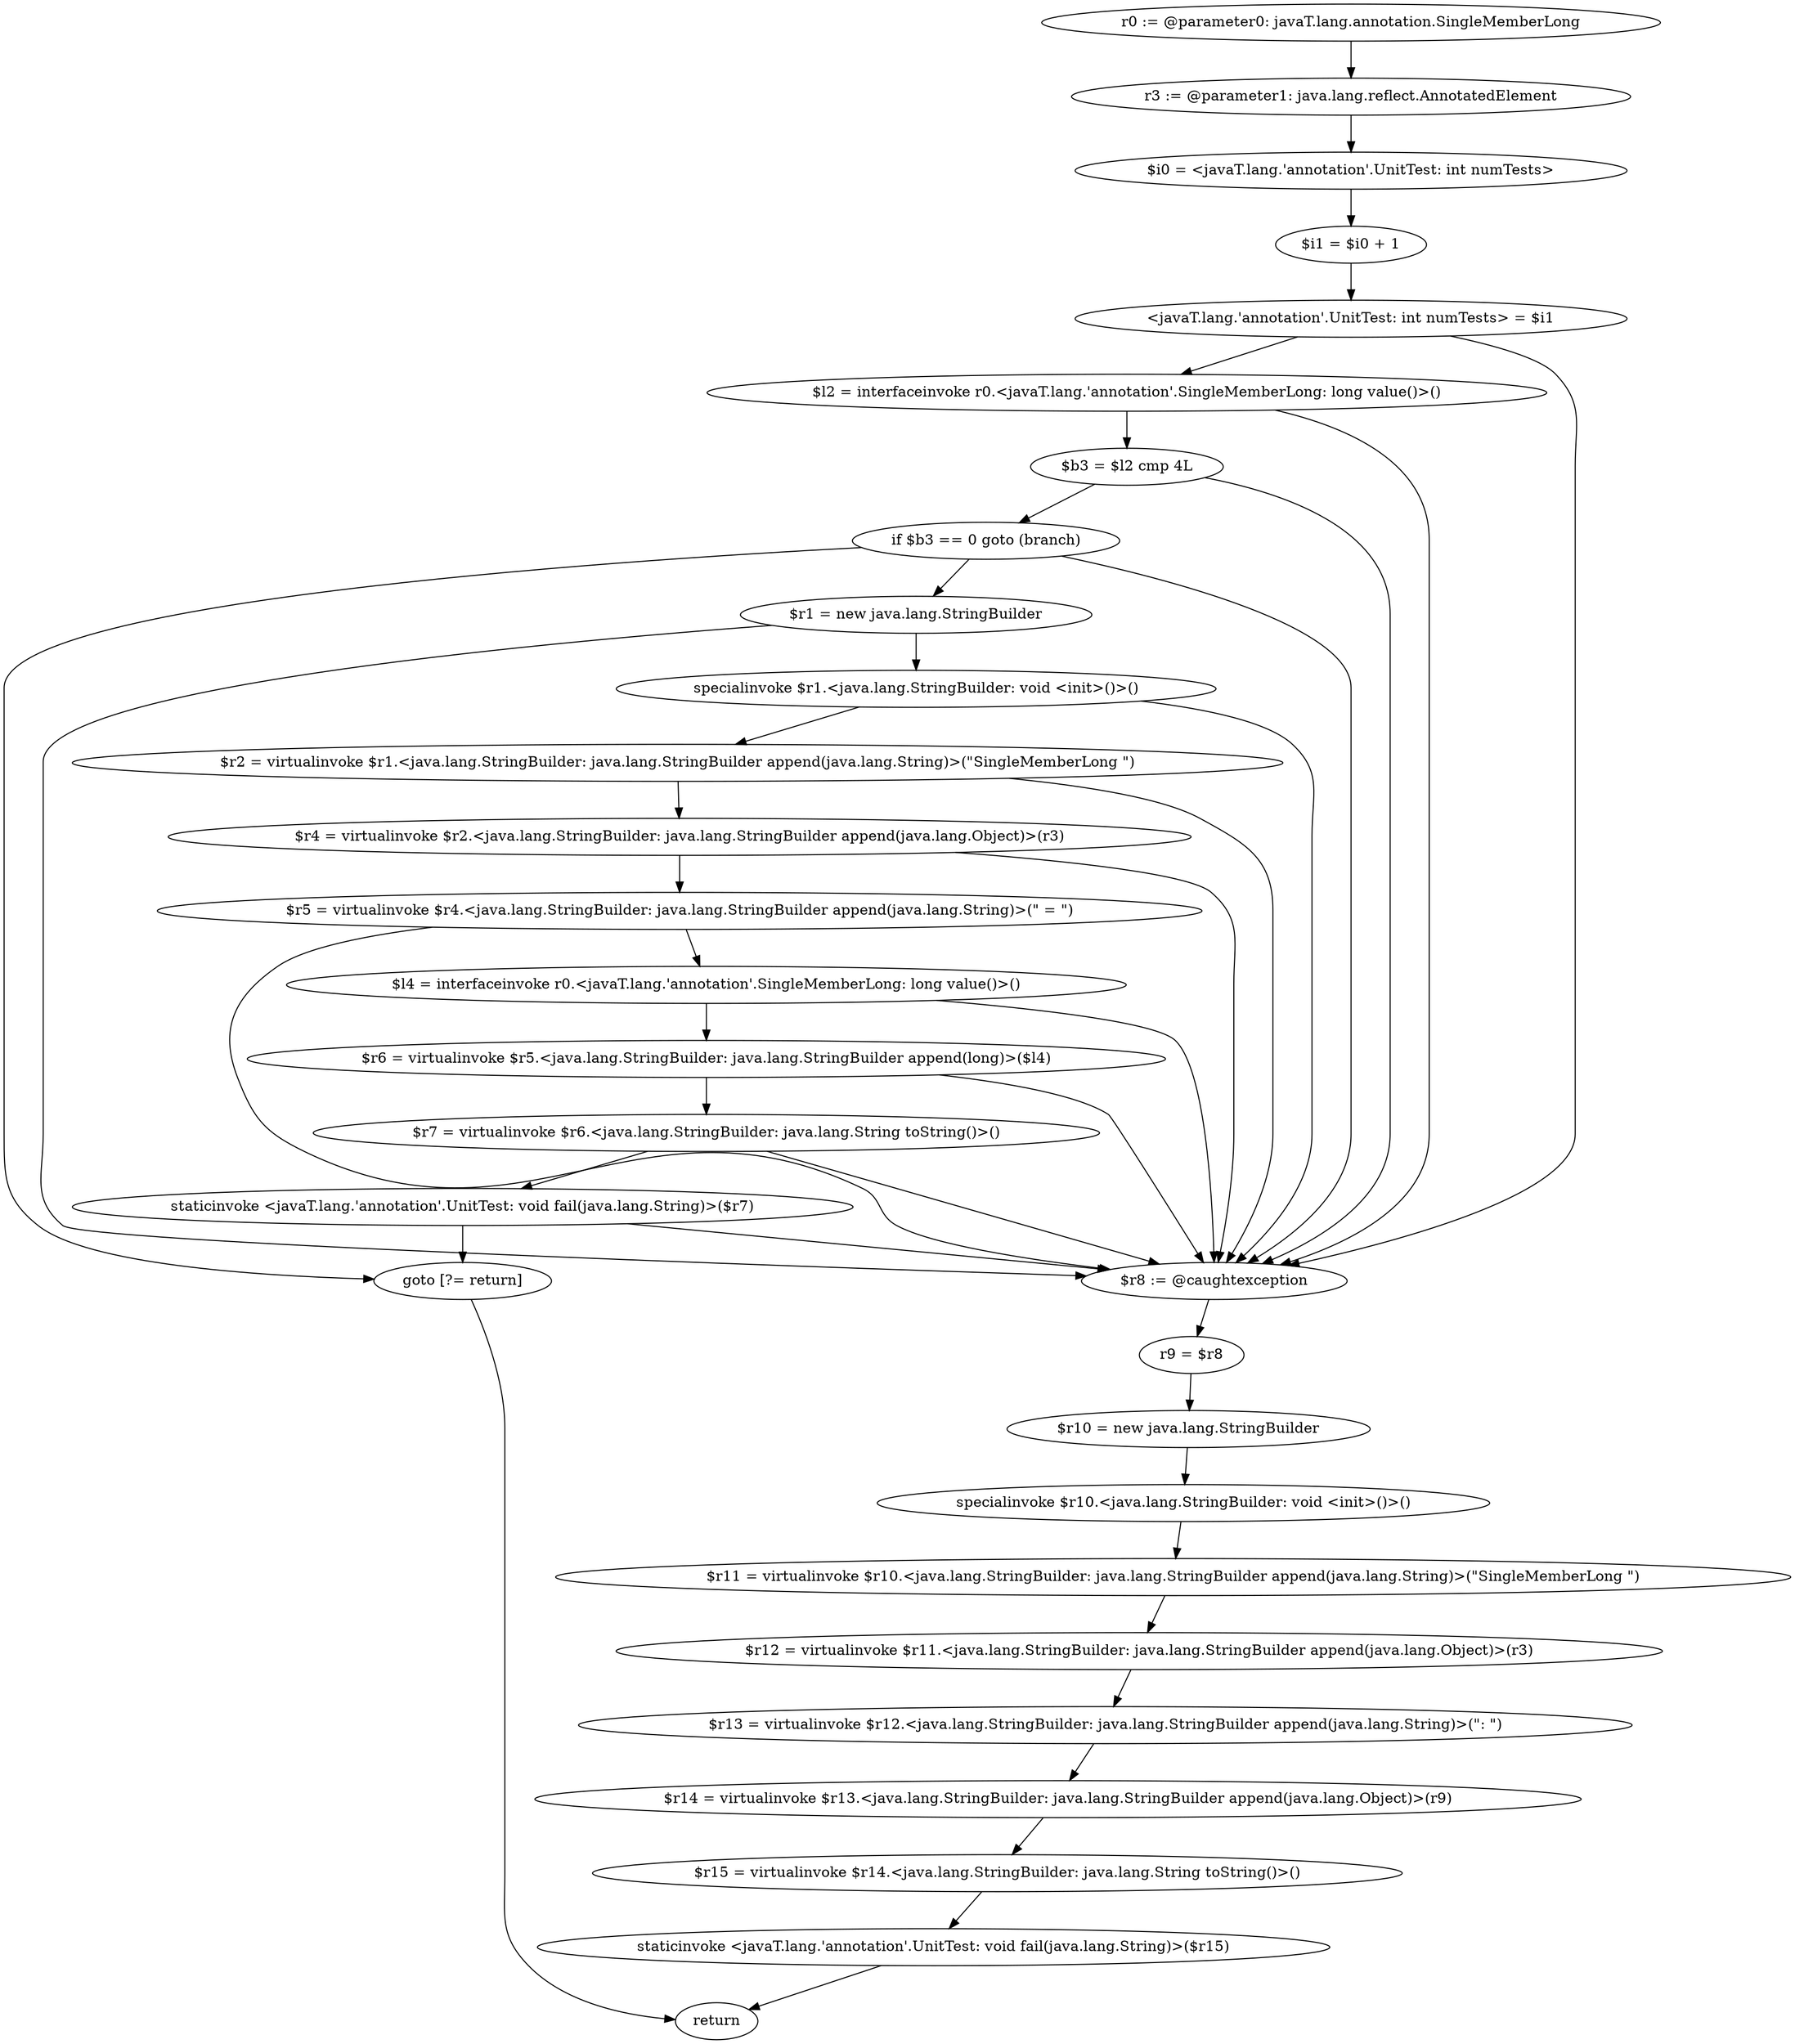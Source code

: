 digraph "unitGraph" {
    "r0 := @parameter0: javaT.lang.annotation.SingleMemberLong"
    "r3 := @parameter1: java.lang.reflect.AnnotatedElement"
    "$i0 = <javaT.lang.'annotation'.UnitTest: int numTests>"
    "$i1 = $i0 + 1"
    "<javaT.lang.'annotation'.UnitTest: int numTests> = $i1"
    "$l2 = interfaceinvoke r0.<javaT.lang.'annotation'.SingleMemberLong: long value()>()"
    "$b3 = $l2 cmp 4L"
    "if $b3 == 0 goto (branch)"
    "$r1 = new java.lang.StringBuilder"
    "specialinvoke $r1.<java.lang.StringBuilder: void <init>()>()"
    "$r2 = virtualinvoke $r1.<java.lang.StringBuilder: java.lang.StringBuilder append(java.lang.String)>(\"SingleMemberLong \")"
    "$r4 = virtualinvoke $r2.<java.lang.StringBuilder: java.lang.StringBuilder append(java.lang.Object)>(r3)"
    "$r5 = virtualinvoke $r4.<java.lang.StringBuilder: java.lang.StringBuilder append(java.lang.String)>(\" = \")"
    "$l4 = interfaceinvoke r0.<javaT.lang.'annotation'.SingleMemberLong: long value()>()"
    "$r6 = virtualinvoke $r5.<java.lang.StringBuilder: java.lang.StringBuilder append(long)>($l4)"
    "$r7 = virtualinvoke $r6.<java.lang.StringBuilder: java.lang.String toString()>()"
    "staticinvoke <javaT.lang.'annotation'.UnitTest: void fail(java.lang.String)>($r7)"
    "goto [?= return]"
    "$r8 := @caughtexception"
    "r9 = $r8"
    "$r10 = new java.lang.StringBuilder"
    "specialinvoke $r10.<java.lang.StringBuilder: void <init>()>()"
    "$r11 = virtualinvoke $r10.<java.lang.StringBuilder: java.lang.StringBuilder append(java.lang.String)>(\"SingleMemberLong \")"
    "$r12 = virtualinvoke $r11.<java.lang.StringBuilder: java.lang.StringBuilder append(java.lang.Object)>(r3)"
    "$r13 = virtualinvoke $r12.<java.lang.StringBuilder: java.lang.StringBuilder append(java.lang.String)>(\": \")"
    "$r14 = virtualinvoke $r13.<java.lang.StringBuilder: java.lang.StringBuilder append(java.lang.Object)>(r9)"
    "$r15 = virtualinvoke $r14.<java.lang.StringBuilder: java.lang.String toString()>()"
    "staticinvoke <javaT.lang.'annotation'.UnitTest: void fail(java.lang.String)>($r15)"
    "return"
    "r0 := @parameter0: javaT.lang.annotation.SingleMemberLong"->"r3 := @parameter1: java.lang.reflect.AnnotatedElement";
    "r3 := @parameter1: java.lang.reflect.AnnotatedElement"->"$i0 = <javaT.lang.'annotation'.UnitTest: int numTests>";
    "$i0 = <javaT.lang.'annotation'.UnitTest: int numTests>"->"$i1 = $i0 + 1";
    "$i1 = $i0 + 1"->"<javaT.lang.'annotation'.UnitTest: int numTests> = $i1";
    "<javaT.lang.'annotation'.UnitTest: int numTests> = $i1"->"$l2 = interfaceinvoke r0.<javaT.lang.'annotation'.SingleMemberLong: long value()>()";
    "<javaT.lang.'annotation'.UnitTest: int numTests> = $i1"->"$r8 := @caughtexception";
    "$l2 = interfaceinvoke r0.<javaT.lang.'annotation'.SingleMemberLong: long value()>()"->"$b3 = $l2 cmp 4L";
    "$l2 = interfaceinvoke r0.<javaT.lang.'annotation'.SingleMemberLong: long value()>()"->"$r8 := @caughtexception";
    "$b3 = $l2 cmp 4L"->"if $b3 == 0 goto (branch)";
    "$b3 = $l2 cmp 4L"->"$r8 := @caughtexception";
    "if $b3 == 0 goto (branch)"->"$r1 = new java.lang.StringBuilder";
    "if $b3 == 0 goto (branch)"->"goto [?= return]";
    "if $b3 == 0 goto (branch)"->"$r8 := @caughtexception";
    "$r1 = new java.lang.StringBuilder"->"specialinvoke $r1.<java.lang.StringBuilder: void <init>()>()";
    "$r1 = new java.lang.StringBuilder"->"$r8 := @caughtexception";
    "specialinvoke $r1.<java.lang.StringBuilder: void <init>()>()"->"$r2 = virtualinvoke $r1.<java.lang.StringBuilder: java.lang.StringBuilder append(java.lang.String)>(\"SingleMemberLong \")";
    "specialinvoke $r1.<java.lang.StringBuilder: void <init>()>()"->"$r8 := @caughtexception";
    "$r2 = virtualinvoke $r1.<java.lang.StringBuilder: java.lang.StringBuilder append(java.lang.String)>(\"SingleMemberLong \")"->"$r4 = virtualinvoke $r2.<java.lang.StringBuilder: java.lang.StringBuilder append(java.lang.Object)>(r3)";
    "$r2 = virtualinvoke $r1.<java.lang.StringBuilder: java.lang.StringBuilder append(java.lang.String)>(\"SingleMemberLong \")"->"$r8 := @caughtexception";
    "$r4 = virtualinvoke $r2.<java.lang.StringBuilder: java.lang.StringBuilder append(java.lang.Object)>(r3)"->"$r5 = virtualinvoke $r4.<java.lang.StringBuilder: java.lang.StringBuilder append(java.lang.String)>(\" = \")";
    "$r4 = virtualinvoke $r2.<java.lang.StringBuilder: java.lang.StringBuilder append(java.lang.Object)>(r3)"->"$r8 := @caughtexception";
    "$r5 = virtualinvoke $r4.<java.lang.StringBuilder: java.lang.StringBuilder append(java.lang.String)>(\" = \")"->"$l4 = interfaceinvoke r0.<javaT.lang.'annotation'.SingleMemberLong: long value()>()";
    "$r5 = virtualinvoke $r4.<java.lang.StringBuilder: java.lang.StringBuilder append(java.lang.String)>(\" = \")"->"$r8 := @caughtexception";
    "$l4 = interfaceinvoke r0.<javaT.lang.'annotation'.SingleMemberLong: long value()>()"->"$r6 = virtualinvoke $r5.<java.lang.StringBuilder: java.lang.StringBuilder append(long)>($l4)";
    "$l4 = interfaceinvoke r0.<javaT.lang.'annotation'.SingleMemberLong: long value()>()"->"$r8 := @caughtexception";
    "$r6 = virtualinvoke $r5.<java.lang.StringBuilder: java.lang.StringBuilder append(long)>($l4)"->"$r7 = virtualinvoke $r6.<java.lang.StringBuilder: java.lang.String toString()>()";
    "$r6 = virtualinvoke $r5.<java.lang.StringBuilder: java.lang.StringBuilder append(long)>($l4)"->"$r8 := @caughtexception";
    "$r7 = virtualinvoke $r6.<java.lang.StringBuilder: java.lang.String toString()>()"->"staticinvoke <javaT.lang.'annotation'.UnitTest: void fail(java.lang.String)>($r7)";
    "$r7 = virtualinvoke $r6.<java.lang.StringBuilder: java.lang.String toString()>()"->"$r8 := @caughtexception";
    "staticinvoke <javaT.lang.'annotation'.UnitTest: void fail(java.lang.String)>($r7)"->"goto [?= return]";
    "staticinvoke <javaT.lang.'annotation'.UnitTest: void fail(java.lang.String)>($r7)"->"$r8 := @caughtexception";
    "goto [?= return]"->"return";
    "$r8 := @caughtexception"->"r9 = $r8";
    "r9 = $r8"->"$r10 = new java.lang.StringBuilder";
    "$r10 = new java.lang.StringBuilder"->"specialinvoke $r10.<java.lang.StringBuilder: void <init>()>()";
    "specialinvoke $r10.<java.lang.StringBuilder: void <init>()>()"->"$r11 = virtualinvoke $r10.<java.lang.StringBuilder: java.lang.StringBuilder append(java.lang.String)>(\"SingleMemberLong \")";
    "$r11 = virtualinvoke $r10.<java.lang.StringBuilder: java.lang.StringBuilder append(java.lang.String)>(\"SingleMemberLong \")"->"$r12 = virtualinvoke $r11.<java.lang.StringBuilder: java.lang.StringBuilder append(java.lang.Object)>(r3)";
    "$r12 = virtualinvoke $r11.<java.lang.StringBuilder: java.lang.StringBuilder append(java.lang.Object)>(r3)"->"$r13 = virtualinvoke $r12.<java.lang.StringBuilder: java.lang.StringBuilder append(java.lang.String)>(\": \")";
    "$r13 = virtualinvoke $r12.<java.lang.StringBuilder: java.lang.StringBuilder append(java.lang.String)>(\": \")"->"$r14 = virtualinvoke $r13.<java.lang.StringBuilder: java.lang.StringBuilder append(java.lang.Object)>(r9)";
    "$r14 = virtualinvoke $r13.<java.lang.StringBuilder: java.lang.StringBuilder append(java.lang.Object)>(r9)"->"$r15 = virtualinvoke $r14.<java.lang.StringBuilder: java.lang.String toString()>()";
    "$r15 = virtualinvoke $r14.<java.lang.StringBuilder: java.lang.String toString()>()"->"staticinvoke <javaT.lang.'annotation'.UnitTest: void fail(java.lang.String)>($r15)";
    "staticinvoke <javaT.lang.'annotation'.UnitTest: void fail(java.lang.String)>($r15)"->"return";
}
